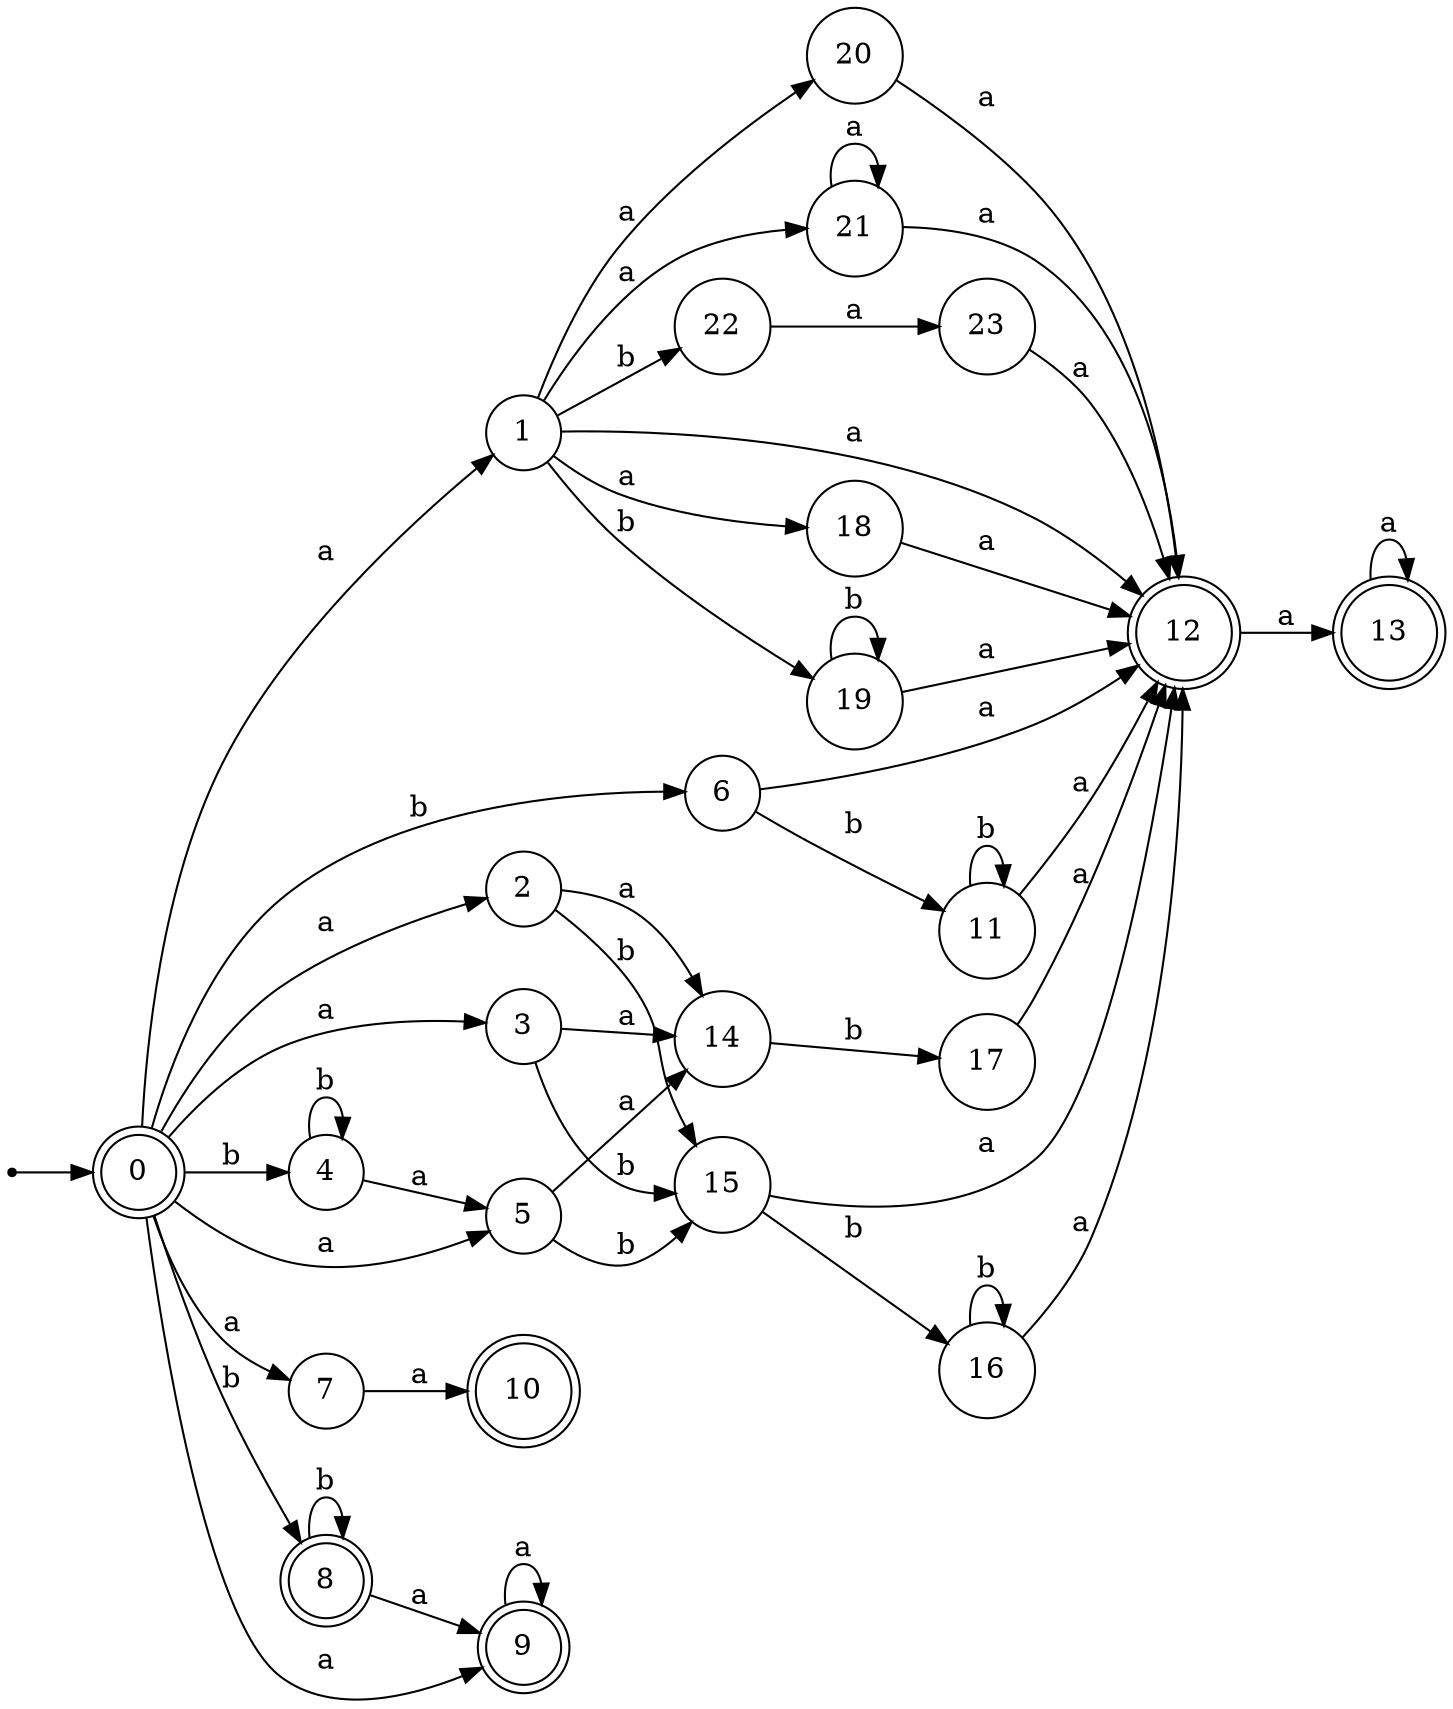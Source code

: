 digraph finite_state_machine {
rankdir=LR;
size="20,20";
node [shape = point]; "dummy0"
node [shape = doublecircle]; "0";"dummy0" -> "0";
node [shape = circle]; "1";
node [shape = circle]; "2";
node [shape = circle]; "3";
node [shape = circle]; "4";
node [shape = circle]; "5";
node [shape = circle]; "6";
node [shape = circle]; "7";
node [shape = doublecircle]; "8";node [shape = doublecircle]; "9";node [shape = doublecircle]; "10";node [shape = circle]; "11";
node [shape = doublecircle]; "12";node [shape = doublecircle]; "13";node [shape = circle]; "14";
node [shape = circle]; "15";
node [shape = circle]; "16";
node [shape = circle]; "17";
node [shape = circle]; "18";
node [shape = circle]; "19";
node [shape = circle]; "20";
node [shape = circle]; "21";
node [shape = circle]; "22";
node [shape = circle]; "23";
"0" -> "1" [label = "a"];
 "0" -> "2" [label = "a"];
 "0" -> "3" [label = "a"];
 "0" -> "5" [label = "a"];
 "0" -> "7" [label = "a"];
 "0" -> "9" [label = "a"];
 "0" -> "8" [label = "b"];
 "0" -> "4" [label = "b"];
 "0" -> "6" [label = "b"];
 "9" -> "9" [label = "a"];
 "8" -> "8" [label = "b"];
 "8" -> "9" [label = "a"];
 "7" -> "10" [label = "a"];
 "6" -> "11" [label = "b"];
 "6" -> "12" [label = "a"];
 "12" -> "13" [label = "a"];
 "13" -> "13" [label = "a"];
 "11" -> "11" [label = "b"];
 "11" -> "12" [label = "a"];
 "5" -> "14" [label = "a"];
 "5" -> "15" [label = "b"];
 "15" -> "16" [label = "b"];
 "15" -> "12" [label = "a"];
 "16" -> "16" [label = "b"];
 "16" -> "12" [label = "a"];
 "14" -> "17" [label = "b"];
 "17" -> "12" [label = "a"];
 "4" -> "4" [label = "b"];
 "4" -> "5" [label = "a"];
 "3" -> "14" [label = "a"];
 "3" -> "15" [label = "b"];
 "2" -> "14" [label = "a"];
 "2" -> "15" [label = "b"];
 "1" -> "18" [label = "a"];
 "1" -> "12" [label = "a"];
 "1" -> "20" [label = "a"];
 "1" -> "21" [label = "a"];
 "1" -> "19" [label = "b"];
 "1" -> "22" [label = "b"];
 "22" -> "23" [label = "a"];
 "23" -> "12" [label = "a"];
 "21" -> "12" [label = "a"];
 "21" -> "21" [label = "a"];
 "20" -> "12" [label = "a"];
 "19" -> "19" [label = "b"];
 "19" -> "12" [label = "a"];
 "18" -> "12" [label = "a"];
 }
